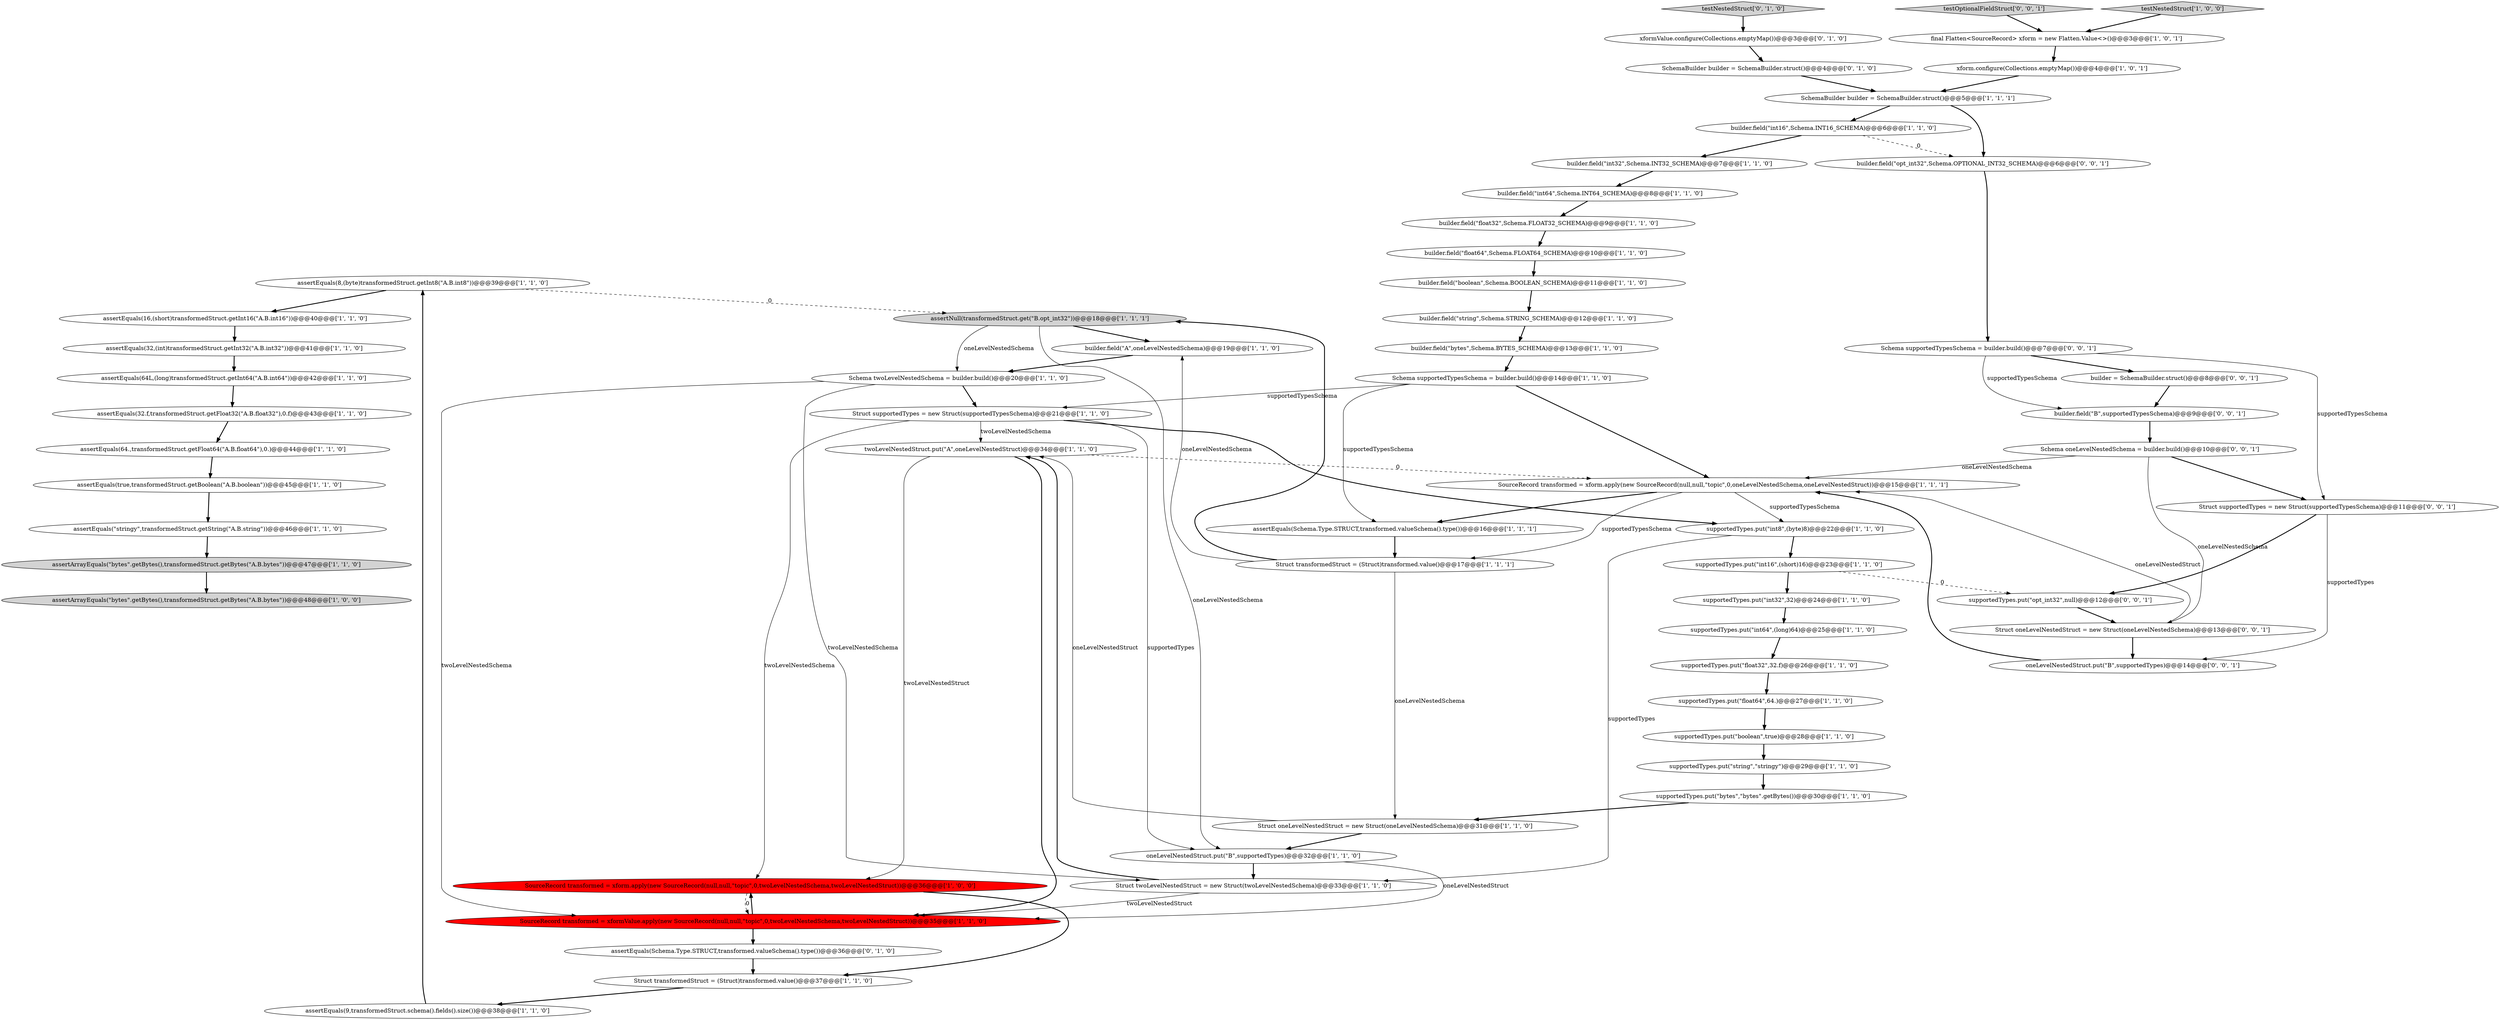 digraph {
28 [style = filled, label = "assertEquals(64L,(long)transformedStruct.getInt64(\"A.B.int64\"))@@@42@@@['1', '1', '0']", fillcolor = white, shape = ellipse image = "AAA0AAABBB1BBB"];
39 [style = filled, label = "assertArrayEquals(\"bytes\".getBytes(),transformedStruct.getBytes(\"A.B.bytes\"))@@@48@@@['1', '0', '0']", fillcolor = lightgray, shape = ellipse image = "AAA0AAABBB1BBB"];
44 [style = filled, label = "builder.field(\"int16\",Schema.INT16_SCHEMA)@@@6@@@['1', '1', '0']", fillcolor = white, shape = ellipse image = "AAA0AAABBB1BBB"];
24 [style = filled, label = "supportedTypes.put(\"float64\",64.)@@@27@@@['1', '1', '0']", fillcolor = white, shape = ellipse image = "AAA0AAABBB1BBB"];
4 [style = filled, label = "Struct supportedTypes = new Struct(supportedTypesSchema)@@@21@@@['1', '1', '0']", fillcolor = white, shape = ellipse image = "AAA0AAABBB1BBB"];
35 [style = filled, label = "SourceRecord transformed = xform.apply(new SourceRecord(null,null,\"topic\",0,oneLevelNestedSchema,oneLevelNestedStruct))@@@15@@@['1', '1', '1']", fillcolor = white, shape = ellipse image = "AAA0AAABBB1BBB"];
50 [style = filled, label = "testNestedStruct['0', '1', '0']", fillcolor = lightgray, shape = diamond image = "AAA0AAABBB2BBB"];
9 [style = filled, label = "SourceRecord transformed = xform.apply(new SourceRecord(null,null,\"topic\",0,twoLevelNestedSchema,twoLevelNestedStruct))@@@36@@@['1', '0', '0']", fillcolor = red, shape = ellipse image = "AAA1AAABBB1BBB"];
55 [style = filled, label = "Struct supportedTypes = new Struct(supportedTypesSchema)@@@11@@@['0', '0', '1']", fillcolor = white, shape = ellipse image = "AAA0AAABBB3BBB"];
14 [style = filled, label = "supportedTypes.put(\"string\",\"stringy\")@@@29@@@['1', '1', '0']", fillcolor = white, shape = ellipse image = "AAA0AAABBB1BBB"];
1 [style = filled, label = "supportedTypes.put(\"int32\",32)@@@24@@@['1', '1', '0']", fillcolor = white, shape = ellipse image = "AAA0AAABBB1BBB"];
38 [style = filled, label = "builder.field(\"int32\",Schema.INT32_SCHEMA)@@@7@@@['1', '1', '0']", fillcolor = white, shape = ellipse image = "AAA0AAABBB1BBB"];
42 [style = filled, label = "assertEquals(\"stringy\",transformedStruct.getString(\"A.B.string\"))@@@46@@@['1', '1', '0']", fillcolor = white, shape = ellipse image = "AAA0AAABBB1BBB"];
6 [style = filled, label = "Schema supportedTypesSchema = builder.build()@@@14@@@['1', '1', '0']", fillcolor = white, shape = ellipse image = "AAA0AAABBB1BBB"];
47 [style = filled, label = "SchemaBuilder builder = SchemaBuilder.struct()@@@4@@@['0', '1', '0']", fillcolor = white, shape = ellipse image = "AAA0AAABBB2BBB"];
11 [style = filled, label = "SchemaBuilder builder = SchemaBuilder.struct()@@@5@@@['1', '1', '1']", fillcolor = white, shape = ellipse image = "AAA0AAABBB1BBB"];
16 [style = filled, label = "Struct transformedStruct = (Struct)transformed.value()@@@17@@@['1', '1', '1']", fillcolor = white, shape = ellipse image = "AAA0AAABBB1BBB"];
33 [style = filled, label = "twoLevelNestedStruct.put(\"A\",oneLevelNestedStruct)@@@34@@@['1', '1', '0']", fillcolor = white, shape = ellipse image = "AAA0AAABBB1BBB"];
19 [style = filled, label = "builder.field(\"A\",oneLevelNestedSchema)@@@19@@@['1', '1', '0']", fillcolor = white, shape = ellipse image = "AAA0AAABBB1BBB"];
25 [style = filled, label = "assertEquals(16,(short)transformedStruct.getInt16(\"A.B.int16\"))@@@40@@@['1', '1', '0']", fillcolor = white, shape = ellipse image = "AAA0AAABBB1BBB"];
26 [style = filled, label = "builder.field(\"bytes\",Schema.BYTES_SCHEMA)@@@13@@@['1', '1', '0']", fillcolor = white, shape = ellipse image = "AAA0AAABBB1BBB"];
2 [style = filled, label = "assertEquals(9,transformedStruct.schema().fields().size())@@@38@@@['1', '1', '0']", fillcolor = white, shape = ellipse image = "AAA0AAABBB1BBB"];
18 [style = filled, label = "builder.field(\"int64\",Schema.INT64_SCHEMA)@@@8@@@['1', '1', '0']", fillcolor = white, shape = ellipse image = "AAA0AAABBB1BBB"];
41 [style = filled, label = "assertEquals(64.,transformedStruct.getFloat64(\"A.B.float64\"),0.)@@@44@@@['1', '1', '0']", fillcolor = white, shape = ellipse image = "AAA0AAABBB1BBB"];
51 [style = filled, label = "Schema supportedTypesSchema = builder.build()@@@7@@@['0', '0', '1']", fillcolor = white, shape = ellipse image = "AAA0AAABBB3BBB"];
8 [style = filled, label = "assertNull(transformedStruct.get(\"B.opt_int32\"))@@@18@@@['1', '1', '1']", fillcolor = lightgray, shape = ellipse image = "AAA0AAABBB1BBB"];
17 [style = filled, label = "assertEquals(32.f,transformedStruct.getFloat32(\"A.B.float32\"),0.f)@@@43@@@['1', '1', '0']", fillcolor = white, shape = ellipse image = "AAA0AAABBB1BBB"];
22 [style = filled, label = "assertArrayEquals(\"bytes\".getBytes(),transformedStruct.getBytes(\"A.B.bytes\"))@@@47@@@['1', '1', '0']", fillcolor = lightgray, shape = ellipse image = "AAA0AAABBB1BBB"];
32 [style = filled, label = "supportedTypes.put(\"int16\",(short)16)@@@23@@@['1', '1', '0']", fillcolor = white, shape = ellipse image = "AAA0AAABBB1BBB"];
34 [style = filled, label = "builder.field(\"string\",Schema.STRING_SCHEMA)@@@12@@@['1', '1', '0']", fillcolor = white, shape = ellipse image = "AAA0AAABBB1BBB"];
56 [style = filled, label = "Schema oneLevelNestedSchema = builder.build()@@@10@@@['0', '0', '1']", fillcolor = white, shape = ellipse image = "AAA0AAABBB3BBB"];
58 [style = filled, label = "builder.field(\"opt_int32\",Schema.OPTIONAL_INT32_SCHEMA)@@@6@@@['0', '0', '1']", fillcolor = white, shape = ellipse image = "AAA0AAABBB3BBB"];
52 [style = filled, label = "supportedTypes.put(\"opt_int32\",null)@@@12@@@['0', '0', '1']", fillcolor = white, shape = ellipse image = "AAA0AAABBB3BBB"];
3 [style = filled, label = "supportedTypes.put(\"int8\",(byte)8)@@@22@@@['1', '1', '0']", fillcolor = white, shape = ellipse image = "AAA0AAABBB1BBB"];
15 [style = filled, label = "assertEquals(true,transformedStruct.getBoolean(\"A.B.boolean\"))@@@45@@@['1', '1', '0']", fillcolor = white, shape = ellipse image = "AAA0AAABBB1BBB"];
23 [style = filled, label = "supportedTypes.put(\"float32\",32.f)@@@26@@@['1', '1', '0']", fillcolor = white, shape = ellipse image = "AAA0AAABBB1BBB"];
48 [style = filled, label = "assertEquals(Schema.Type.STRUCT,transformed.valueSchema().type())@@@36@@@['0', '1', '0']", fillcolor = white, shape = ellipse image = "AAA0AAABBB2BBB"];
27 [style = filled, label = "Struct twoLevelNestedStruct = new Struct(twoLevelNestedSchema)@@@33@@@['1', '1', '0']", fillcolor = white, shape = ellipse image = "AAA0AAABBB1BBB"];
5 [style = filled, label = "assertEquals(32,(int)transformedStruct.getInt32(\"A.B.int32\"))@@@41@@@['1', '1', '0']", fillcolor = white, shape = ellipse image = "AAA0AAABBB1BBB"];
37 [style = filled, label = "supportedTypes.put(\"int64\",(long)64)@@@25@@@['1', '1', '0']", fillcolor = white, shape = ellipse image = "AAA0AAABBB1BBB"];
57 [style = filled, label = "testOptionalFieldStruct['0', '0', '1']", fillcolor = lightgray, shape = diamond image = "AAA0AAABBB3BBB"];
30 [style = filled, label = "builder.field(\"float64\",Schema.FLOAT64_SCHEMA)@@@10@@@['1', '1', '0']", fillcolor = white, shape = ellipse image = "AAA0AAABBB1BBB"];
49 [style = filled, label = "xformValue.configure(Collections.emptyMap())@@@3@@@['0', '1', '0']", fillcolor = white, shape = ellipse image = "AAA0AAABBB2BBB"];
54 [style = filled, label = "builder.field(\"B\",supportedTypesSchema)@@@9@@@['0', '0', '1']", fillcolor = white, shape = ellipse image = "AAA0AAABBB3BBB"];
53 [style = filled, label = "builder = SchemaBuilder.struct()@@@8@@@['0', '0', '1']", fillcolor = white, shape = ellipse image = "AAA0AAABBB3BBB"];
21 [style = filled, label = "Struct transformedStruct = (Struct)transformed.value()@@@37@@@['1', '1', '0']", fillcolor = white, shape = ellipse image = "AAA0AAABBB1BBB"];
20 [style = filled, label = "supportedTypes.put(\"boolean\",true)@@@28@@@['1', '1', '0']", fillcolor = white, shape = ellipse image = "AAA0AAABBB1BBB"];
29 [style = filled, label = "builder.field(\"float32\",Schema.FLOAT32_SCHEMA)@@@9@@@['1', '1', '0']", fillcolor = white, shape = ellipse image = "AAA0AAABBB1BBB"];
40 [style = filled, label = "oneLevelNestedStruct.put(\"B\",supportedTypes)@@@32@@@['1', '1', '0']", fillcolor = white, shape = ellipse image = "AAA0AAABBB1BBB"];
36 [style = filled, label = "assertEquals(Schema.Type.STRUCT,transformed.valueSchema().type())@@@16@@@['1', '1', '1']", fillcolor = white, shape = ellipse image = "AAA0AAABBB1BBB"];
12 [style = filled, label = "Struct oneLevelNestedStruct = new Struct(oneLevelNestedSchema)@@@31@@@['1', '1', '0']", fillcolor = white, shape = ellipse image = "AAA0AAABBB1BBB"];
13 [style = filled, label = "assertEquals(8,(byte)transformedStruct.getInt8(\"A.B.int8\"))@@@39@@@['1', '1', '0']", fillcolor = white, shape = ellipse image = "AAA0AAABBB1BBB"];
43 [style = filled, label = "final Flatten<SourceRecord> xform = new Flatten.Value<>()@@@3@@@['1', '0', '1']", fillcolor = white, shape = ellipse image = "AAA0AAABBB1BBB"];
60 [style = filled, label = "Struct oneLevelNestedStruct = new Struct(oneLevelNestedSchema)@@@13@@@['0', '0', '1']", fillcolor = white, shape = ellipse image = "AAA0AAABBB3BBB"];
10 [style = filled, label = "supportedTypes.put(\"bytes\",\"bytes\".getBytes())@@@30@@@['1', '1', '0']", fillcolor = white, shape = ellipse image = "AAA0AAABBB1BBB"];
0 [style = filled, label = "SourceRecord transformed = xformValue.apply(new SourceRecord(null,null,\"topic\",0,twoLevelNestedSchema,twoLevelNestedStruct))@@@35@@@['1', '1', '0']", fillcolor = red, shape = ellipse image = "AAA1AAABBB1BBB"];
45 [style = filled, label = "Schema twoLevelNestedSchema = builder.build()@@@20@@@['1', '1', '0']", fillcolor = white, shape = ellipse image = "AAA0AAABBB1BBB"];
59 [style = filled, label = "oneLevelNestedStruct.put(\"B\",supportedTypes)@@@14@@@['0', '0', '1']", fillcolor = white, shape = ellipse image = "AAA0AAABBB3BBB"];
46 [style = filled, label = "testNestedStruct['1', '0', '0']", fillcolor = lightgray, shape = diamond image = "AAA0AAABBB1BBB"];
7 [style = filled, label = "xform.configure(Collections.emptyMap())@@@4@@@['1', '0', '1']", fillcolor = white, shape = ellipse image = "AAA0AAABBB1BBB"];
31 [style = filled, label = "builder.field(\"boolean\",Schema.BOOLEAN_SCHEMA)@@@11@@@['1', '1', '0']", fillcolor = white, shape = ellipse image = "AAA0AAABBB1BBB"];
54->56 [style = bold, label=""];
6->35 [style = bold, label=""];
41->15 [style = bold, label=""];
8->45 [style = solid, label="oneLevelNestedSchema"];
29->30 [style = bold, label=""];
4->9 [style = solid, label="twoLevelNestedSchema"];
51->53 [style = bold, label=""];
16->12 [style = solid, label="oneLevelNestedSchema"];
53->54 [style = bold, label=""];
5->28 [style = bold, label=""];
33->9 [style = solid, label="twoLevelNestedStruct"];
47->11 [style = bold, label=""];
21->2 [style = bold, label=""];
33->0 [style = bold, label=""];
12->40 [style = bold, label=""];
52->60 [style = bold, label=""];
13->8 [style = dashed, label="0"];
12->33 [style = solid, label="oneLevelNestedStruct"];
34->26 [style = bold, label=""];
10->12 [style = bold, label=""];
9->21 [style = bold, label=""];
48->21 [style = bold, label=""];
27->33 [style = bold, label=""];
3->27 [style = solid, label="supportedTypes"];
13->25 [style = bold, label=""];
4->3 [style = bold, label=""];
56->60 [style = solid, label="oneLevelNestedSchema"];
7->11 [style = bold, label=""];
35->16 [style = solid, label="supportedTypesSchema"];
6->36 [style = solid, label="supportedTypesSchema"];
11->44 [style = bold, label=""];
17->41 [style = bold, label=""];
14->10 [style = bold, label=""];
45->0 [style = solid, label="twoLevelNestedSchema"];
20->14 [style = bold, label=""];
26->6 [style = bold, label=""];
50->49 [style = bold, label=""];
35->3 [style = solid, label="supportedTypesSchema"];
44->38 [style = bold, label=""];
24->20 [style = bold, label=""];
40->0 [style = solid, label="oneLevelNestedStruct"];
38->18 [style = bold, label=""];
44->58 [style = dashed, label="0"];
58->51 [style = bold, label=""];
59->35 [style = bold, label=""];
9->0 [style = dashed, label="0"];
0->48 [style = bold, label=""];
36->16 [style = bold, label=""];
42->22 [style = bold, label=""];
56->35 [style = solid, label="oneLevelNestedSchema"];
51->54 [style = solid, label="supportedTypesSchema"];
11->58 [style = bold, label=""];
46->43 [style = bold, label=""];
16->8 [style = bold, label=""];
51->55 [style = solid, label="supportedTypesSchema"];
32->52 [style = dashed, label="0"];
16->19 [style = solid, label="oneLevelNestedSchema"];
4->40 [style = solid, label="supportedTypes"];
8->40 [style = solid, label="oneLevelNestedSchema"];
31->34 [style = bold, label=""];
43->7 [style = bold, label=""];
19->45 [style = bold, label=""];
4->33 [style = solid, label="twoLevelNestedSchema"];
30->31 [style = bold, label=""];
40->27 [style = bold, label=""];
32->1 [style = bold, label=""];
28->17 [style = bold, label=""];
22->39 [style = bold, label=""];
57->43 [style = bold, label=""];
25->5 [style = bold, label=""];
55->52 [style = bold, label=""];
1->37 [style = bold, label=""];
0->9 [style = bold, label=""];
8->19 [style = bold, label=""];
45->27 [style = solid, label="twoLevelNestedSchema"];
60->59 [style = bold, label=""];
37->23 [style = bold, label=""];
45->4 [style = bold, label=""];
2->13 [style = bold, label=""];
49->47 [style = bold, label=""];
6->4 [style = solid, label="supportedTypesSchema"];
18->29 [style = bold, label=""];
23->24 [style = bold, label=""];
60->35 [style = solid, label="oneLevelNestedStruct"];
15->42 [style = bold, label=""];
27->0 [style = solid, label="twoLevelNestedStruct"];
35->36 [style = bold, label=""];
3->32 [style = bold, label=""];
55->59 [style = solid, label="supportedTypes"];
56->55 [style = bold, label=""];
33->35 [style = dashed, label="0"];
}

